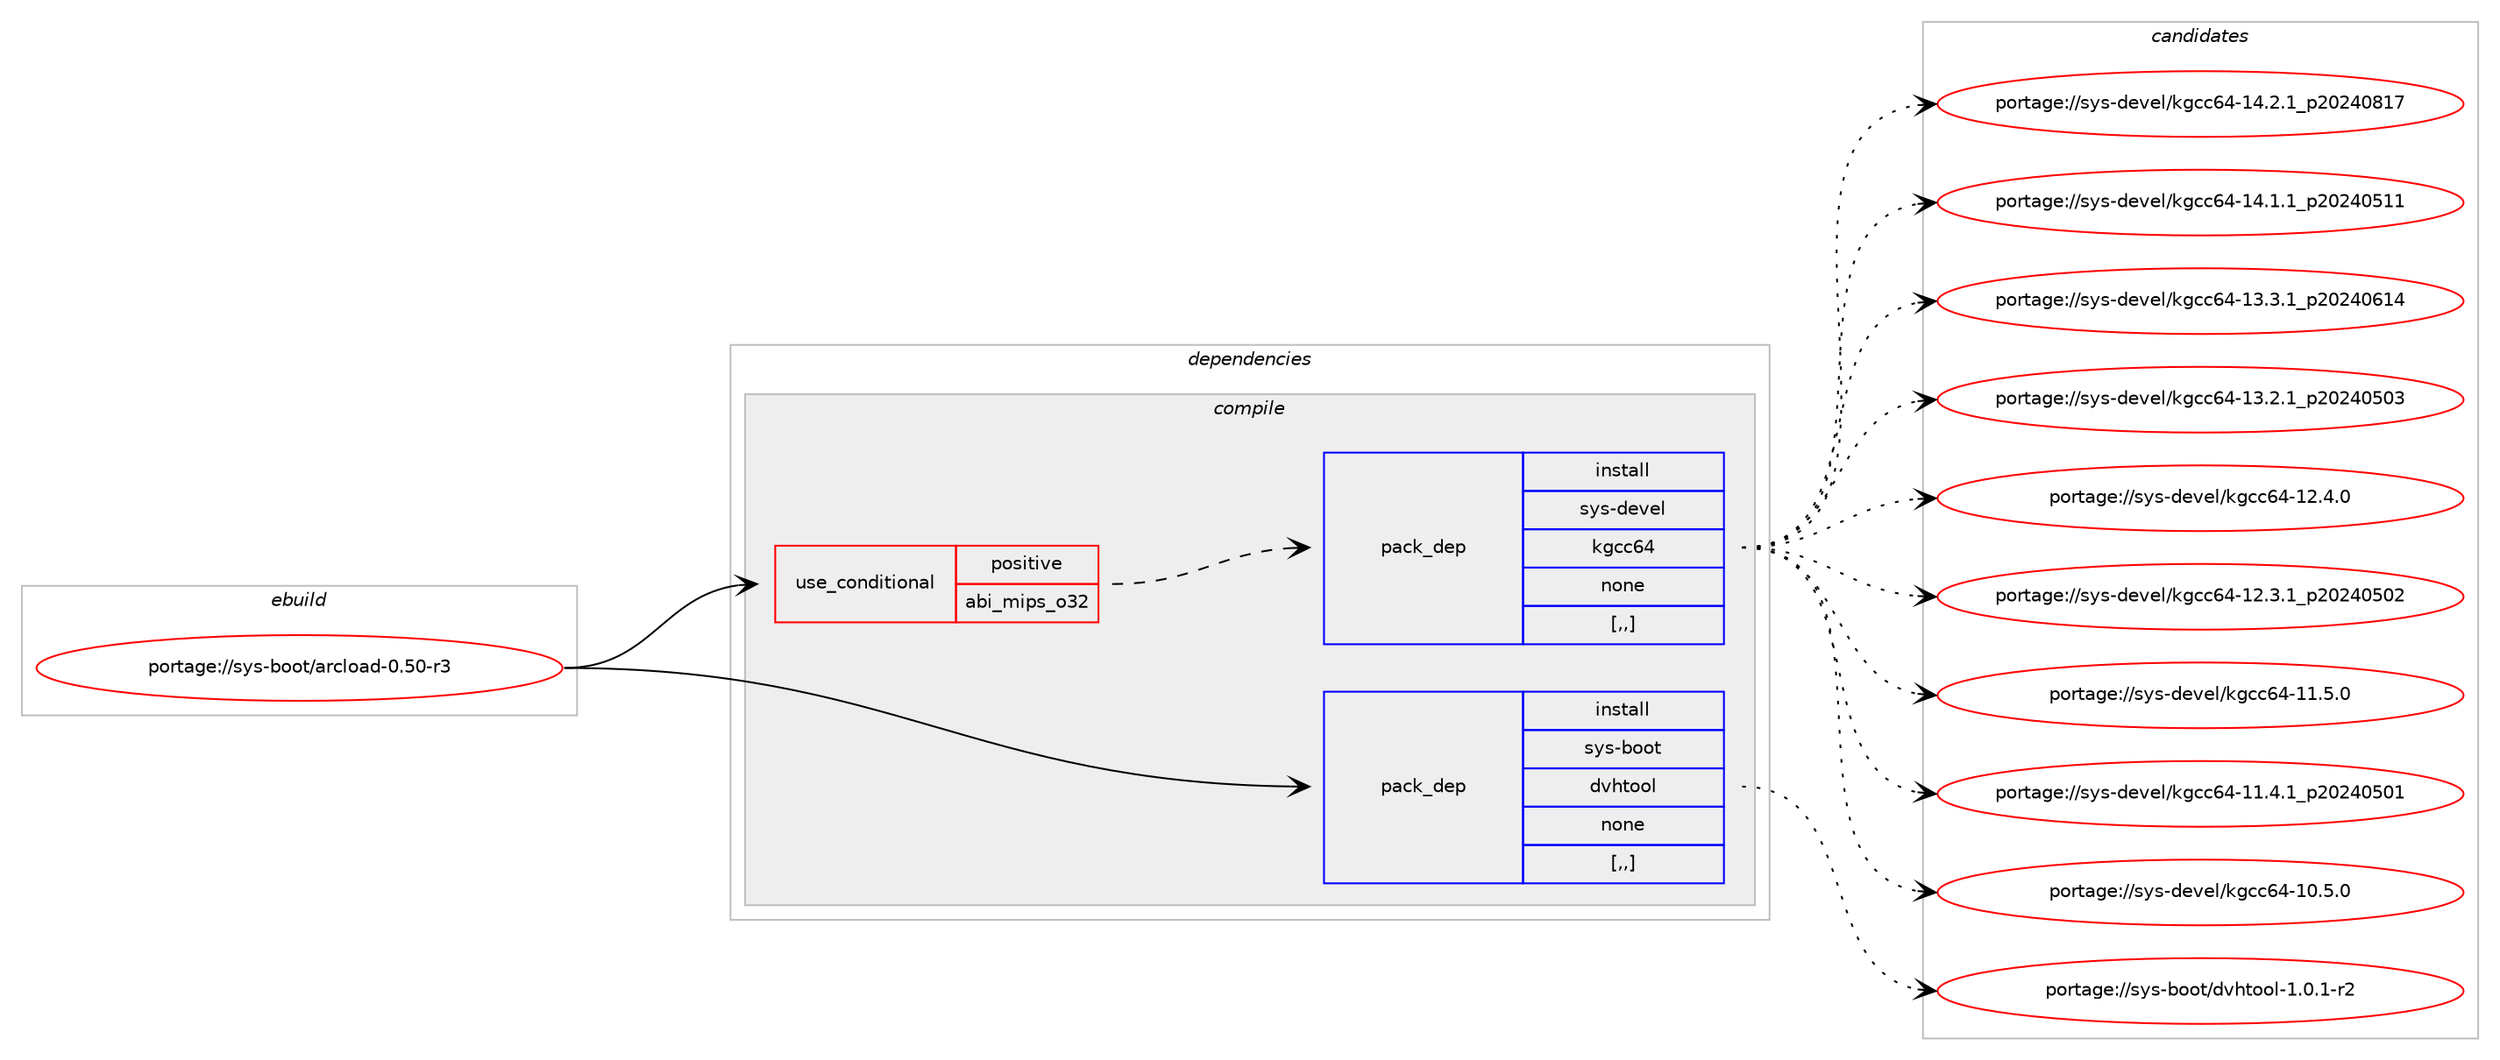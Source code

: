 digraph prolog {

# *************
# Graph options
# *************

newrank=true;
concentrate=true;
compound=true;
graph [rankdir=LR,fontname=Helvetica,fontsize=10,ranksep=1.5];#, ranksep=2.5, nodesep=0.2];
edge  [arrowhead=vee];
node  [fontname=Helvetica,fontsize=10];

# **********
# The ebuild
# **********

subgraph cluster_leftcol {
color=gray;
label=<<i>ebuild</i>>;
id [label="portage://sys-boot/arcload-0.50-r3", color=red, width=4, href="../sys-boot/arcload-0.50-r3.svg"];
}

# ****************
# The dependencies
# ****************

subgraph cluster_midcol {
color=gray;
label=<<i>dependencies</i>>;
subgraph cluster_compile {
fillcolor="#eeeeee";
style=filled;
label=<<i>compile</i>>;
subgraph cond247762 {
dependency938948 [label=<<TABLE BORDER="0" CELLBORDER="1" CELLSPACING="0" CELLPADDING="4"><TR><TD ROWSPAN="3" CELLPADDING="10">use_conditional</TD></TR><TR><TD>positive</TD></TR><TR><TD>abi_mips_o32</TD></TR></TABLE>>, shape=none, color=red];
subgraph pack684500 {
dependency938949 [label=<<TABLE BORDER="0" CELLBORDER="1" CELLSPACING="0" CELLPADDING="4" WIDTH="220"><TR><TD ROWSPAN="6" CELLPADDING="30">pack_dep</TD></TR><TR><TD WIDTH="110">install</TD></TR><TR><TD>sys-devel</TD></TR><TR><TD>kgcc64</TD></TR><TR><TD>none</TD></TR><TR><TD>[,,]</TD></TR></TABLE>>, shape=none, color=blue];
}
dependency938948:e -> dependency938949:w [weight=20,style="dashed",arrowhead="vee"];
}
id:e -> dependency938948:w [weight=20,style="solid",arrowhead="vee"];
subgraph pack684501 {
dependency938950 [label=<<TABLE BORDER="0" CELLBORDER="1" CELLSPACING="0" CELLPADDING="4" WIDTH="220"><TR><TD ROWSPAN="6" CELLPADDING="30">pack_dep</TD></TR><TR><TD WIDTH="110">install</TD></TR><TR><TD>sys-boot</TD></TR><TR><TD>dvhtool</TD></TR><TR><TD>none</TD></TR><TR><TD>[,,]</TD></TR></TABLE>>, shape=none, color=blue];
}
id:e -> dependency938950:w [weight=20,style="solid",arrowhead="vee"];
}
subgraph cluster_compileandrun {
fillcolor="#eeeeee";
style=filled;
label=<<i>compile and run</i>>;
}
subgraph cluster_run {
fillcolor="#eeeeee";
style=filled;
label=<<i>run</i>>;
}
}

# **************
# The candidates
# **************

subgraph cluster_choices {
rank=same;
color=gray;
label=<<i>candidates</i>>;

subgraph choice684500 {
color=black;
nodesep=1;
choice11512111545100101118101108471071039999545245495246504649951125048505248564955 [label="portage://sys-devel/kgcc64-14.2.1_p20240817", color=red, width=4,href="../sys-devel/kgcc64-14.2.1_p20240817.svg"];
choice11512111545100101118101108471071039999545245495246494649951125048505248534949 [label="portage://sys-devel/kgcc64-14.1.1_p20240511", color=red, width=4,href="../sys-devel/kgcc64-14.1.1_p20240511.svg"];
choice11512111545100101118101108471071039999545245495146514649951125048505248544952 [label="portage://sys-devel/kgcc64-13.3.1_p20240614", color=red, width=4,href="../sys-devel/kgcc64-13.3.1_p20240614.svg"];
choice11512111545100101118101108471071039999545245495146504649951125048505248534851 [label="portage://sys-devel/kgcc64-13.2.1_p20240503", color=red, width=4,href="../sys-devel/kgcc64-13.2.1_p20240503.svg"];
choice11512111545100101118101108471071039999545245495046524648 [label="portage://sys-devel/kgcc64-12.4.0", color=red, width=4,href="../sys-devel/kgcc64-12.4.0.svg"];
choice11512111545100101118101108471071039999545245495046514649951125048505248534850 [label="portage://sys-devel/kgcc64-12.3.1_p20240502", color=red, width=4,href="../sys-devel/kgcc64-12.3.1_p20240502.svg"];
choice11512111545100101118101108471071039999545245494946534648 [label="portage://sys-devel/kgcc64-11.5.0", color=red, width=4,href="../sys-devel/kgcc64-11.5.0.svg"];
choice11512111545100101118101108471071039999545245494946524649951125048505248534849 [label="portage://sys-devel/kgcc64-11.4.1_p20240501", color=red, width=4,href="../sys-devel/kgcc64-11.4.1_p20240501.svg"];
choice11512111545100101118101108471071039999545245494846534648 [label="portage://sys-devel/kgcc64-10.5.0", color=red, width=4,href="../sys-devel/kgcc64-10.5.0.svg"];
dependency938949:e -> choice11512111545100101118101108471071039999545245495246504649951125048505248564955:w [style=dotted,weight="100"];
dependency938949:e -> choice11512111545100101118101108471071039999545245495246494649951125048505248534949:w [style=dotted,weight="100"];
dependency938949:e -> choice11512111545100101118101108471071039999545245495146514649951125048505248544952:w [style=dotted,weight="100"];
dependency938949:e -> choice11512111545100101118101108471071039999545245495146504649951125048505248534851:w [style=dotted,weight="100"];
dependency938949:e -> choice11512111545100101118101108471071039999545245495046524648:w [style=dotted,weight="100"];
dependency938949:e -> choice11512111545100101118101108471071039999545245495046514649951125048505248534850:w [style=dotted,weight="100"];
dependency938949:e -> choice11512111545100101118101108471071039999545245494946534648:w [style=dotted,weight="100"];
dependency938949:e -> choice11512111545100101118101108471071039999545245494946524649951125048505248534849:w [style=dotted,weight="100"];
dependency938949:e -> choice11512111545100101118101108471071039999545245494846534648:w [style=dotted,weight="100"];
}
subgraph choice684501 {
color=black;
nodesep=1;
choice1151211154598111111116471001181041161111111084549464846494511450 [label="portage://sys-boot/dvhtool-1.0.1-r2", color=red, width=4,href="../sys-boot/dvhtool-1.0.1-r2.svg"];
dependency938950:e -> choice1151211154598111111116471001181041161111111084549464846494511450:w [style=dotted,weight="100"];
}
}

}
